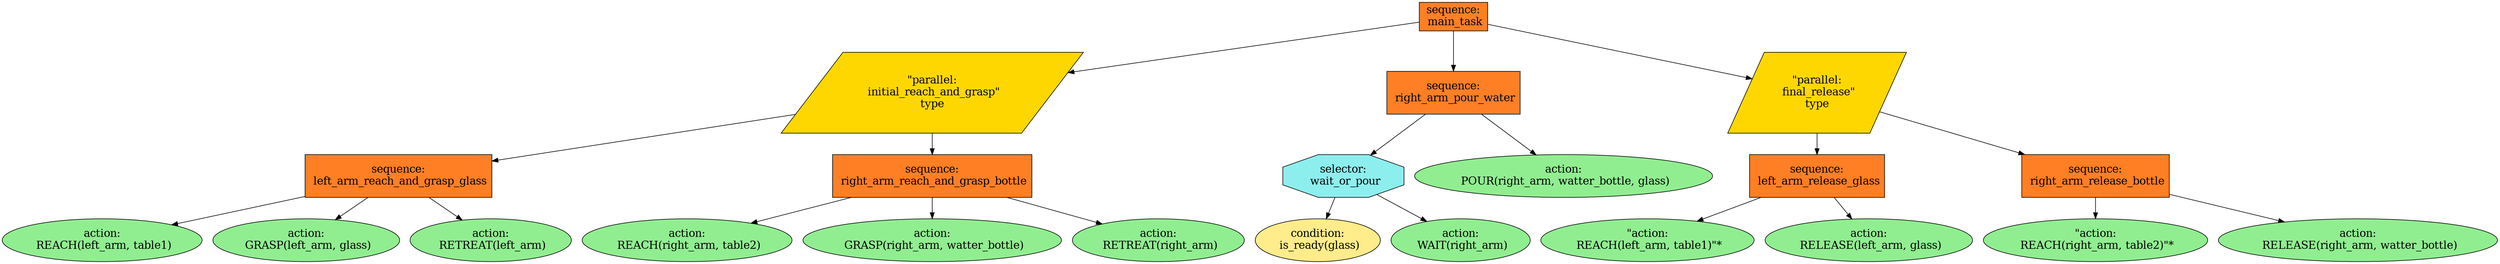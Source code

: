 digraph pastafarianism {
ordering=out;
graph [fontname="times-roman"];
node [fontname="times-roman"];
edge [fontname="times-roman"];
"sequence:
 main_task" [fillcolor=chocolate1, fontcolor=black, fontsize=18, label="sequence:
 main_task", shape=box, style=filled];
"parallel:
 initial_reach_and_grasp" [fillcolor=gold, fontcolor=black, fontsize=18, height=1.0, label="\"parallel:\n initial_reach_and_grasp\"\ntype", shape=parallelogram, style=filled];
"sequence:
 main_task" -> "parallel:
 initial_reach_and_grasp";
"sequence:
 left_arm_reach_and_grasp_glass" [fillcolor=chocolate1, fontcolor=black, fontsize=18, height=1.0, label="sequence:
 left_arm_reach_and_grasp_glass", shape=box, style=filled];
"parallel:
 initial_reach_and_grasp" -> "sequence:
 left_arm_reach_and_grasp_glass";
"action:
 REACH(left_arm, table1)" [fillcolor=lightgreen, fontcolor=black, fontsize=18, height=1.0, label="action:
 REACH(left_arm, table1)", shape=ellipse, style=filled];
"sequence:
 left_arm_reach_and_grasp_glass" -> "action:
 REACH(left_arm, table1)";
"action:
 GRASP(left_arm, glass)" [fillcolor=lightgreen, fontcolor=black, fontsize=18, height=1.0, label="action:
 GRASP(left_arm, glass)", shape=ellipse, style=filled];
"sequence:
 left_arm_reach_and_grasp_glass" -> "action:
 GRASP(left_arm, glass)";
"action:
 RETREAT(left_arm)" [fillcolor=lightgreen, fontcolor=black, fontsize=18, height=1.0, label="action:
 RETREAT(left_arm)", shape=ellipse, style=filled];
"sequence:
 left_arm_reach_and_grasp_glass" -> "action:
 RETREAT(left_arm)";
"sequence:
 right_arm_reach_and_grasp_bottle" [fillcolor=chocolate1, fontcolor=black, fontsize=18, height=1.0, label="sequence:
 right_arm_reach_and_grasp_bottle", shape=box, style=filled];
"parallel:
 initial_reach_and_grasp" -> "sequence:
 right_arm_reach_and_grasp_bottle";
"action:
 REACH(right_arm, table2)" [fillcolor=lightgreen, fontcolor=black, fontsize=18, height=1.0, label="action:
 REACH(right_arm, table2)", shape=ellipse, style=filled];
"sequence:
 right_arm_reach_and_grasp_bottle" -> "action:
 REACH(right_arm, table2)";
"action:
 GRASP(right_arm, watter_bottle)" [fillcolor=lightgreen, fontcolor=black, fontsize=18, height=1.0, label="action:
 GRASP(right_arm, watter_bottle)", shape=ellipse, style=filled];
"sequence:
 right_arm_reach_and_grasp_bottle" -> "action:
 GRASP(right_arm, watter_bottle)";
"action:
 RETREAT(right_arm)" [fillcolor=lightgreen, fontcolor=black, fontsize=18, height=1.0, label="action:
 RETREAT(right_arm)", shape=ellipse, style=filled];
"sequence:
 right_arm_reach_and_grasp_bottle" -> "action:
 RETREAT(right_arm)";
"sequence:
 right_arm_pour_water" [fillcolor=chocolate1, fontcolor=black, fontsize=18, height=1.0, label="sequence:
 right_arm_pour_water", shape=box, style=filled];
"sequence:
 main_task" -> "sequence:
 right_arm_pour_water";
"selector:
 wait_or_pour" [fillcolor=darkslategray2, fontcolor=black, fontsize=18, height=1.0, label="selector:
 wait_or_pour", shape=octagon, style=filled];
"sequence:
 right_arm_pour_water" -> "selector:
 wait_or_pour";
"condition:
 is_ready(glass)" [fillcolor=lightgoldenrod1, fontcolor=black, fontsize=18, height=1.0, label="condition:
 is_ready(glass)", shape=ellipse, style=filled];
"selector:
 wait_or_pour" -> "condition:
 is_ready(glass)";
"action:
 WAIT(right_arm)" [fillcolor=lightgreen, fontcolor=black, fontsize=18, height=1.0, label="action:
 WAIT(right_arm)", shape=ellipse, style=filled];
"selector:
 wait_or_pour" -> "action:
 WAIT(right_arm)";
"action:
 POUR(right_arm, watter_bottle, glass)" [fillcolor=lightgreen, fontcolor=black, fontsize=18, height=1.0, label="action:
 POUR(right_arm, watter_bottle, glass)", shape=ellipse, style=filled];
"sequence:
 right_arm_pour_water" -> "action:
 POUR(right_arm, watter_bottle, glass)";
"parallel:
 final_release" [fillcolor=gold, fontcolor=black, fontsize=18, height=1.0, label="\"parallel:\n final_release\"\ntype", shape=parallelogram, style=filled];
"sequence:
 main_task" -> "parallel:
 final_release";
"sequence:
 left_arm_release_glass" [fillcolor=chocolate1, fontcolor=black, fontsize=18, height=1.0, label="sequence:
 left_arm_release_glass", shape=box, style=filled];
"parallel:
 final_release" -> "sequence:
 left_arm_release_glass";
"\"action:\n REACH(left_arm, table1)\"*" [fillcolor=lightgreen, fontcolor=black, fontsize=18, height=1.0, label="\"action:\n REACH(left_arm, table1)\"*", shape=ellipse, style=filled];
"sequence:
 left_arm_release_glass" -> "\"action:\n REACH(left_arm, table1)\"*";
"action:
 RELEASE(left_arm, glass)" [fillcolor=lightgreen, fontcolor=black, fontsize=18, height=1.0, label="action:
 RELEASE(left_arm, glass)", shape=ellipse, style=filled];
"sequence:
 left_arm_release_glass" -> "action:
 RELEASE(left_arm, glass)";
"sequence:
 right_arm_release_bottle" [fillcolor=chocolate1, fontcolor=black, fontsize=18, height=1.0, label="sequence:
 right_arm_release_bottle", shape=box, style=filled];
"parallel:
 final_release" -> "sequence:
 right_arm_release_bottle";
"\"action:\n REACH(right_arm, table2)\"*" [fillcolor=lightgreen, fontcolor=black, fontsize=18, height=1.0, label="\"action:\n REACH(right_arm, table2)\"*", shape=ellipse, style=filled];
"sequence:
 right_arm_release_bottle" -> "\"action:\n REACH(right_arm, table2)\"*";
"action:
 RELEASE(right_arm, watter_bottle)" [fillcolor=lightgreen, fontcolor=black, fontsize=18, height=1.0, label="action:
 RELEASE(right_arm, watter_bottle)", shape=ellipse, style=filled];
"sequence:
 right_arm_release_bottle" -> "action:
 RELEASE(right_arm, watter_bottle)";
}
